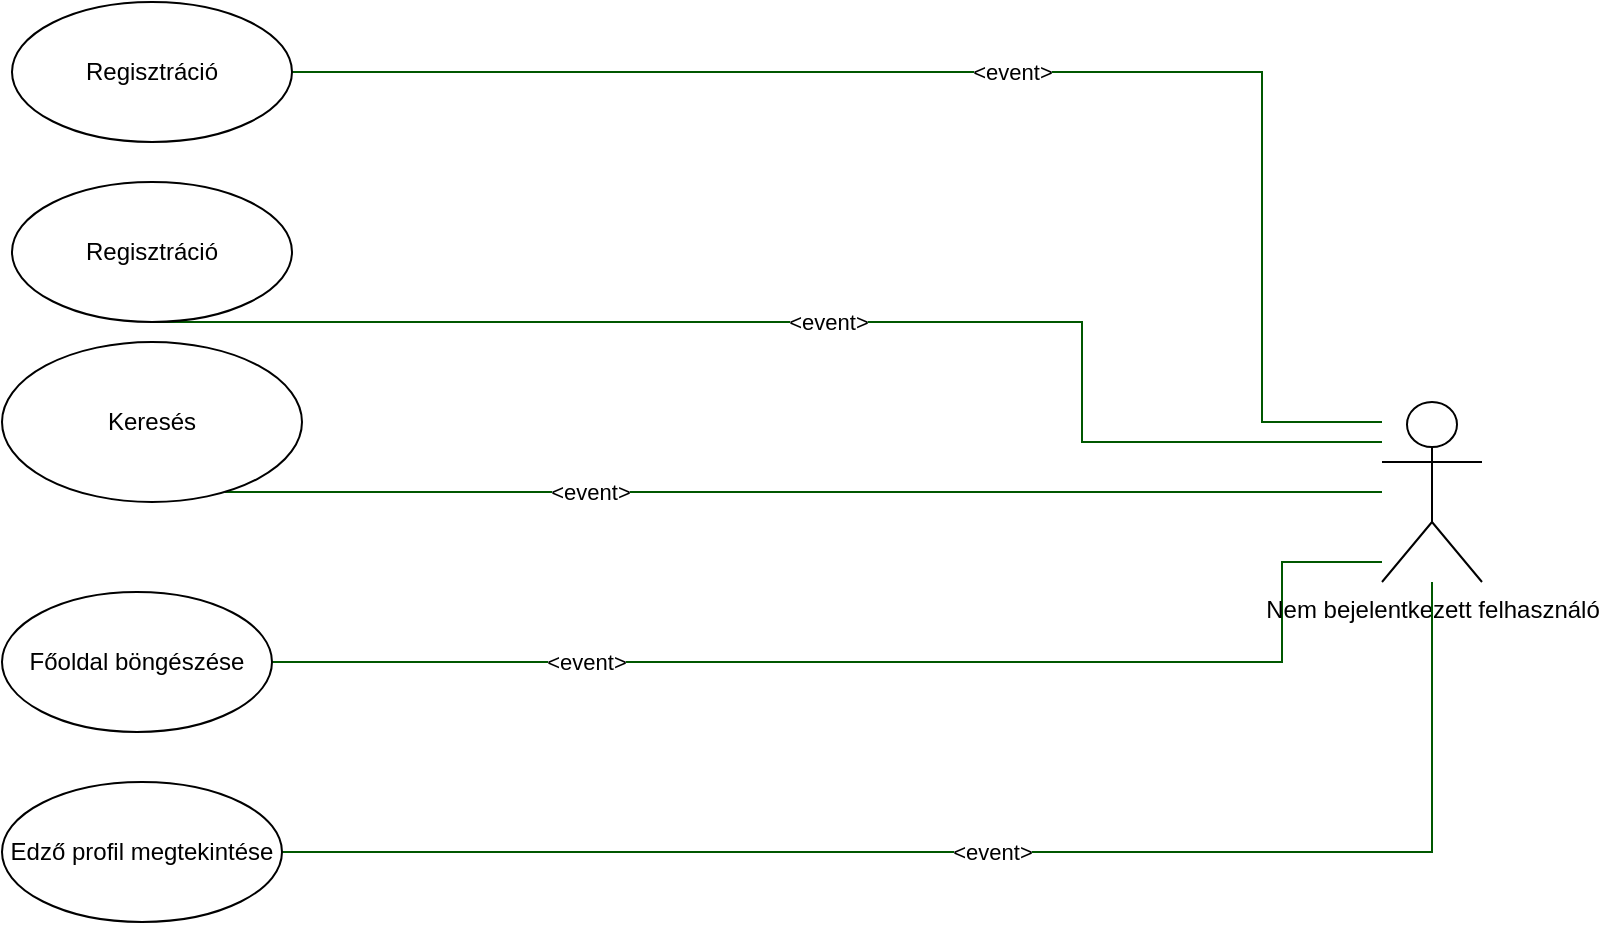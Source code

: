 <mxfile version="20.4.0" type="device"><diagram id="vy0j6WUqQfjCBCQVvsGq" name="1 oldal"><mxGraphModel dx="998" dy="600" grid="1" gridSize="10" guides="1" tooltips="1" connect="1" arrows="1" fold="1" page="1" pageScale="1" pageWidth="1654" pageHeight="1169" math="0" shadow="0"><root><mxCell id="0"/><mxCell id="1" parent="0"/><mxCell id="upIgmDLmw3K_iNAG5aMa-5" value="&amp;lt;event&amp;gt;" style="edgeStyle=orthogonalEdgeStyle;rounded=0;orthogonalLoop=1;jettySize=auto;html=1;fillColor=#008a00;strokeColor=#005700;endArrow=none;endFill=0;" edge="1" parent="1" source="mbWRtgJxkTmfd9M4TnxK-6" target="mbWRtgJxkTmfd9M4TnxK-7"><mxGeometry relative="1" as="geometry"><Array as="points"><mxPoint x="1050" y="255"/><mxPoint x="1050" y="430"/></Array></mxGeometry></mxCell><mxCell id="mbWRtgJxkTmfd9M4TnxK-6" value="Regisztráció" style="ellipse;whiteSpace=wrap;html=1;" parent="1" vertex="1"><mxGeometry x="425" y="220" width="140" height="70" as="geometry"/></mxCell><mxCell id="mbWRtgJxkTmfd9M4TnxK-31" value="&amp;lt;event&amp;gt;" style="edgeStyle=orthogonalEdgeStyle;rounded=0;orthogonalLoop=1;jettySize=auto;html=1;endArrow=none;endFill=0;fillColor=#008a00;strokeColor=#005700;" parent="1" source="mbWRtgJxkTmfd9M4TnxK-7" target="mbWRtgJxkTmfd9M4TnxK-24" edge="1"><mxGeometry x="0.481" relative="1" as="geometry"><Array as="points"><mxPoint x="1060" y="500"/><mxPoint x="1060" y="550"/></Array><mxPoint as="offset"/></mxGeometry></mxCell><mxCell id="mbWRtgJxkTmfd9M4TnxK-7" value="Nem bejelentkezett felhasználó" style="shape=umlActor;verticalLabelPosition=bottom;verticalAlign=top;html=1;outlineConnect=0;" parent="1" vertex="1"><mxGeometry x="1110" y="420" width="50" height="90" as="geometry"/></mxCell><mxCell id="mbWRtgJxkTmfd9M4TnxK-24" value="Főoldal böngészése" style="ellipse;whiteSpace=wrap;html=1;" parent="1" vertex="1"><mxGeometry x="420" y="515" width="135" height="70" as="geometry"/></mxCell><mxCell id="mbWRtgJxkTmfd9M4TnxK-91" value="&amp;lt;event&amp;gt;" style="edgeStyle=orthogonalEdgeStyle;rounded=0;orthogonalLoop=1;jettySize=auto;html=1;endArrow=none;endFill=0;fillColor=#008a00;strokeColor=#005700;" parent="1" source="mbWRtgJxkTmfd9M4TnxK-84" target="mbWRtgJxkTmfd9M4TnxK-7" edge="1"><mxGeometry x="-0.37" relative="1" as="geometry"><Array as="points"><mxPoint x="830" y="465"/><mxPoint x="830" y="465"/></Array><mxPoint as="offset"/></mxGeometry></mxCell><mxCell id="mbWRtgJxkTmfd9M4TnxK-84" value="Keresés" style="ellipse;whiteSpace=wrap;html=1;" parent="1" vertex="1"><mxGeometry x="420" y="390" width="150" height="80" as="geometry"/></mxCell><mxCell id="upIgmDLmw3K_iNAG5aMa-9" value="&amp;lt;event&amp;gt;" style="edgeStyle=orthogonalEdgeStyle;rounded=0;orthogonalLoop=1;jettySize=auto;html=1;endArrow=none;endFill=0;fillColor=#008a00;strokeColor=#005700;" edge="1" parent="1" source="upIgmDLmw3K_iNAG5aMa-8" target="mbWRtgJxkTmfd9M4TnxK-7"><mxGeometry relative="1" as="geometry"><Array as="points"><mxPoint x="960" y="380"/><mxPoint x="960" y="440"/></Array></mxGeometry></mxCell><mxCell id="upIgmDLmw3K_iNAG5aMa-8" value="Regisztráció" style="ellipse;whiteSpace=wrap;html=1;" vertex="1" parent="1"><mxGeometry x="425" y="310" width="140" height="70" as="geometry"/></mxCell><mxCell id="upIgmDLmw3K_iNAG5aMa-14" value="&amp;lt;event&amp;gt;" style="edgeStyle=orthogonalEdgeStyle;rounded=0;orthogonalLoop=1;jettySize=auto;html=1;endArrow=none;endFill=0;startSize=8;endSize=6;fillColor=#008a00;strokeColor=#005700;" edge="1" parent="1" source="upIgmDLmw3K_iNAG5aMa-13" target="mbWRtgJxkTmfd9M4TnxK-7"><mxGeometry relative="1" as="geometry"/></mxCell><mxCell id="upIgmDLmw3K_iNAG5aMa-13" value="Edző profil megtekintése" style="ellipse;whiteSpace=wrap;html=1;" vertex="1" parent="1"><mxGeometry x="420" y="610" width="140" height="70" as="geometry"/></mxCell></root></mxGraphModel></diagram></mxfile>